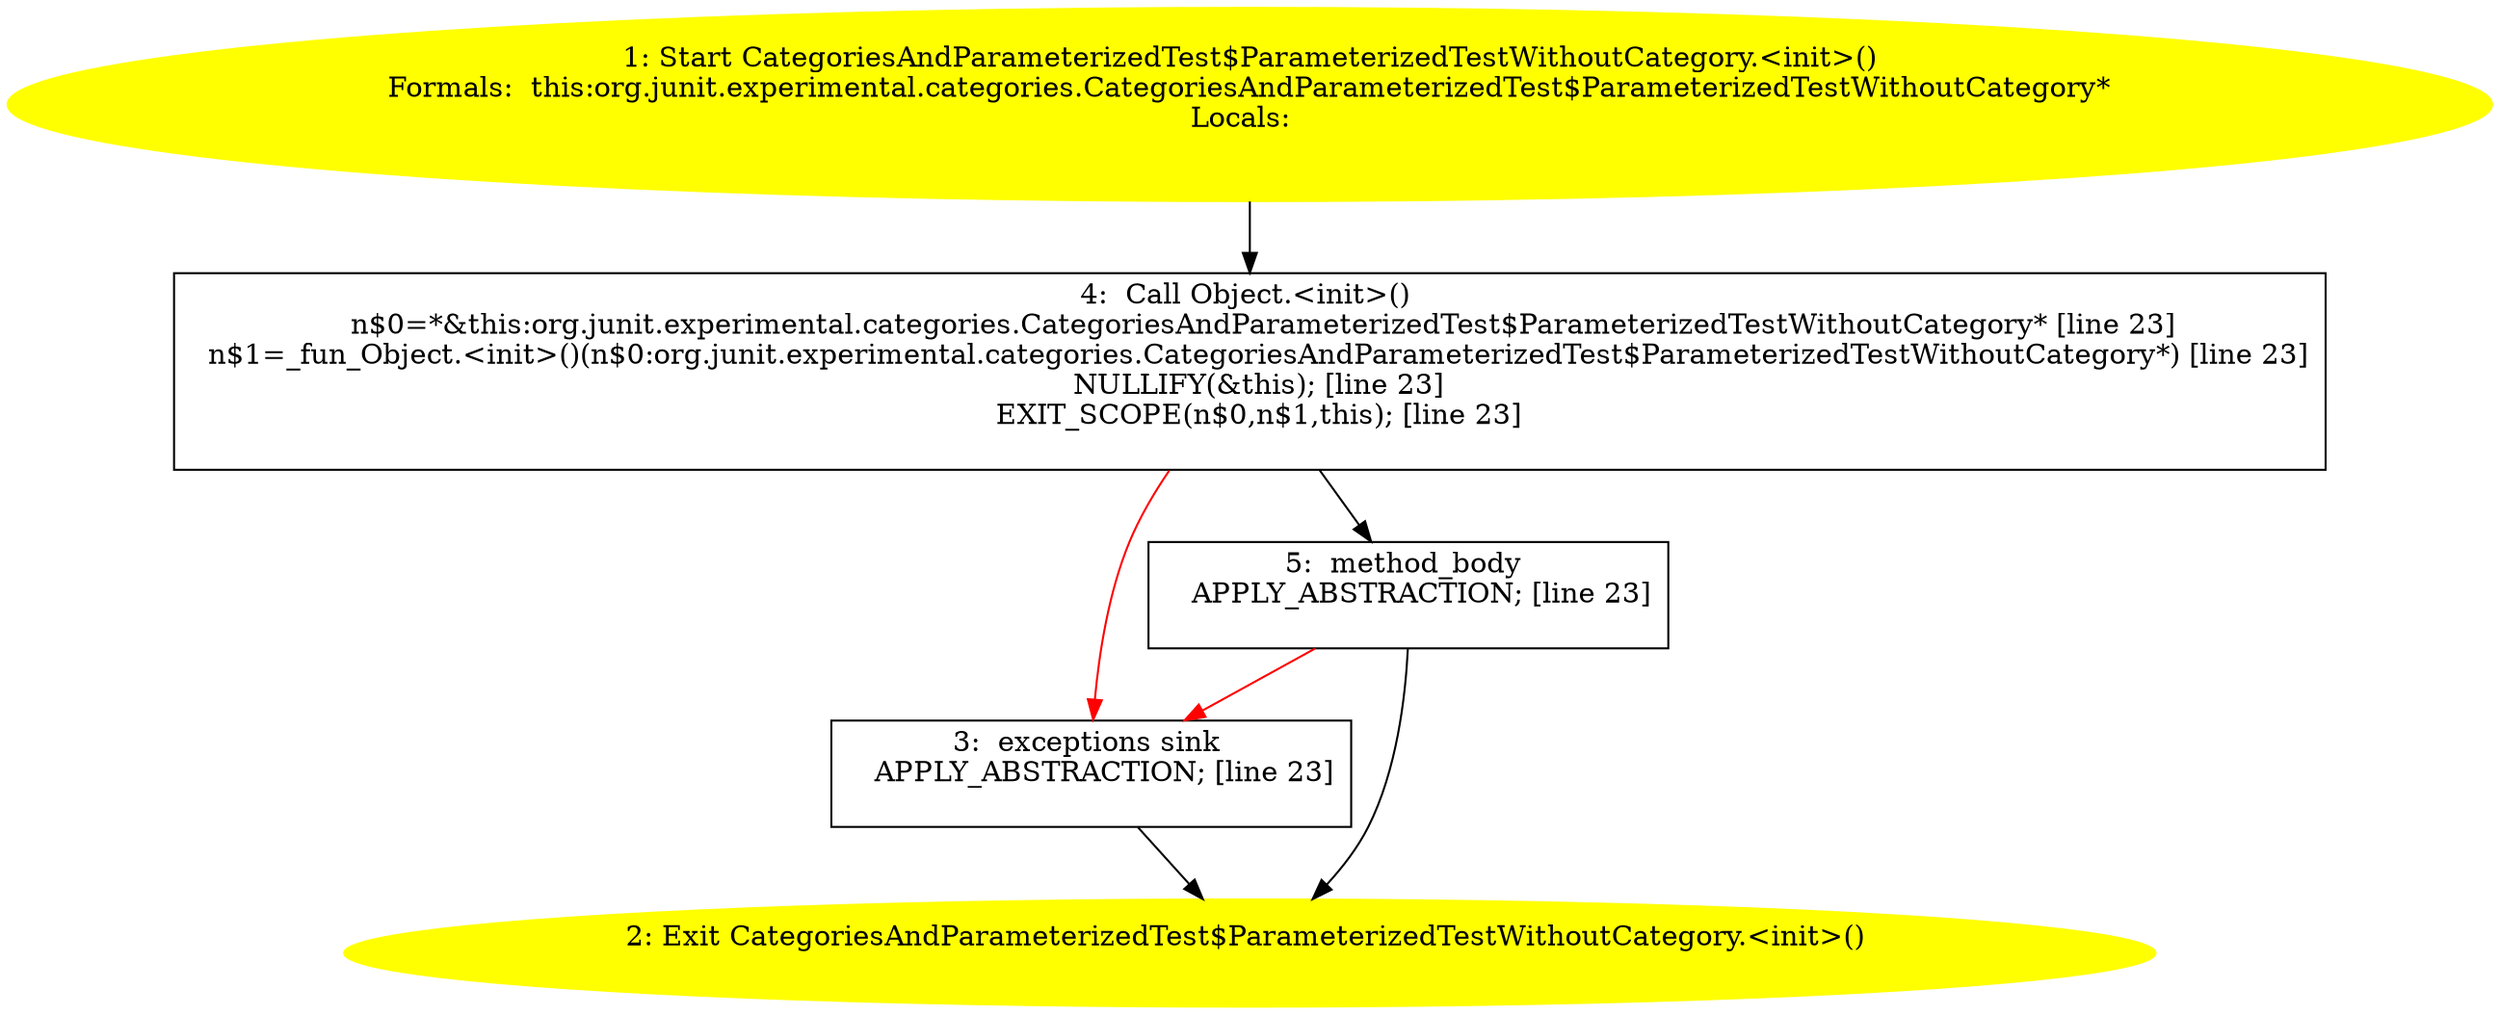 /* @generated */
digraph cfg {
"org.junit.experimental.categories.CategoriesAndParameterizedTest$ParameterizedTestWithoutCategory.<i.4cd9081dd4892b09016e92976c9687b6_1" [label="1: Start CategoriesAndParameterizedTest$ParameterizedTestWithoutCategory.<init>()\nFormals:  this:org.junit.experimental.categories.CategoriesAndParameterizedTest$ParameterizedTestWithoutCategory*\nLocals:  \n  " color=yellow style=filled]
	

	 "org.junit.experimental.categories.CategoriesAndParameterizedTest$ParameterizedTestWithoutCategory.<i.4cd9081dd4892b09016e92976c9687b6_1" -> "org.junit.experimental.categories.CategoriesAndParameterizedTest$ParameterizedTestWithoutCategory.<i.4cd9081dd4892b09016e92976c9687b6_4" ;
"org.junit.experimental.categories.CategoriesAndParameterizedTest$ParameterizedTestWithoutCategory.<i.4cd9081dd4892b09016e92976c9687b6_2" [label="2: Exit CategoriesAndParameterizedTest$ParameterizedTestWithoutCategory.<init>() \n  " color=yellow style=filled]
	

"org.junit.experimental.categories.CategoriesAndParameterizedTest$ParameterizedTestWithoutCategory.<i.4cd9081dd4892b09016e92976c9687b6_3" [label="3:  exceptions sink \n   APPLY_ABSTRACTION; [line 23]\n " shape="box"]
	

	 "org.junit.experimental.categories.CategoriesAndParameterizedTest$ParameterizedTestWithoutCategory.<i.4cd9081dd4892b09016e92976c9687b6_3" -> "org.junit.experimental.categories.CategoriesAndParameterizedTest$ParameterizedTestWithoutCategory.<i.4cd9081dd4892b09016e92976c9687b6_2" ;
"org.junit.experimental.categories.CategoriesAndParameterizedTest$ParameterizedTestWithoutCategory.<i.4cd9081dd4892b09016e92976c9687b6_4" [label="4:  Call Object.<init>() \n   n$0=*&this:org.junit.experimental.categories.CategoriesAndParameterizedTest$ParameterizedTestWithoutCategory* [line 23]\n  n$1=_fun_Object.<init>()(n$0:org.junit.experimental.categories.CategoriesAndParameterizedTest$ParameterizedTestWithoutCategory*) [line 23]\n  NULLIFY(&this); [line 23]\n  EXIT_SCOPE(n$0,n$1,this); [line 23]\n " shape="box"]
	

	 "org.junit.experimental.categories.CategoriesAndParameterizedTest$ParameterizedTestWithoutCategory.<i.4cd9081dd4892b09016e92976c9687b6_4" -> "org.junit.experimental.categories.CategoriesAndParameterizedTest$ParameterizedTestWithoutCategory.<i.4cd9081dd4892b09016e92976c9687b6_5" ;
	 "org.junit.experimental.categories.CategoriesAndParameterizedTest$ParameterizedTestWithoutCategory.<i.4cd9081dd4892b09016e92976c9687b6_4" -> "org.junit.experimental.categories.CategoriesAndParameterizedTest$ParameterizedTestWithoutCategory.<i.4cd9081dd4892b09016e92976c9687b6_3" [color="red" ];
"org.junit.experimental.categories.CategoriesAndParameterizedTest$ParameterizedTestWithoutCategory.<i.4cd9081dd4892b09016e92976c9687b6_5" [label="5:  method_body \n   APPLY_ABSTRACTION; [line 23]\n " shape="box"]
	

	 "org.junit.experimental.categories.CategoriesAndParameterizedTest$ParameterizedTestWithoutCategory.<i.4cd9081dd4892b09016e92976c9687b6_5" -> "org.junit.experimental.categories.CategoriesAndParameterizedTest$ParameterizedTestWithoutCategory.<i.4cd9081dd4892b09016e92976c9687b6_2" ;
	 "org.junit.experimental.categories.CategoriesAndParameterizedTest$ParameterizedTestWithoutCategory.<i.4cd9081dd4892b09016e92976c9687b6_5" -> "org.junit.experimental.categories.CategoriesAndParameterizedTest$ParameterizedTestWithoutCategory.<i.4cd9081dd4892b09016e92976c9687b6_3" [color="red" ];
}
